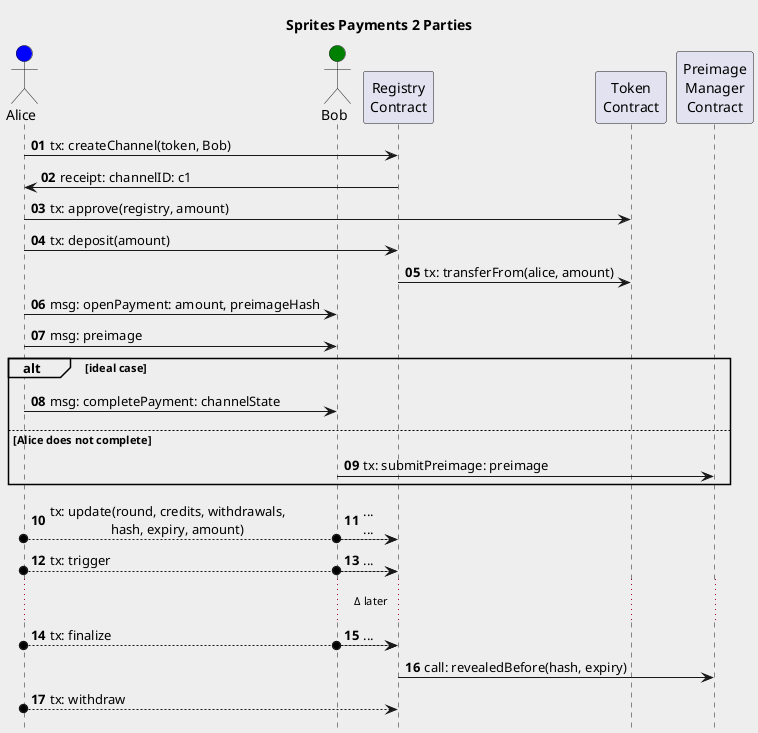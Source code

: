 @startuml
!pragma teoz true

skinparam backgroundColor #EEEEEE
hide footbox
autonumber "<b>00"
actor Alice #blue
actor Bob #green
participant Registry as "Registry\nContract"
participant Token as "Token\nContract"
participant PM as "Preimage\nManager\nContract"

title : Sprites Payments 2 Parties

Alice   -> Registry: tx: createChannel(token, Bob)
Registry -> Alice: receipt: channelID: c1

Alice -> Token: tx: approve(registry, amount)
Alice -> Registry: tx: deposit(amount)
Registry -> Token: tx: transferFrom(alice, amount)

Alice   -> Bob: msg: openPayment: amount, preimageHash
Alice   -> Bob: msg: preimage

alt ideal case
    Alice   -> Bob: msg: completePayment: channelState
else Alice does not complete
    Bob -> PM: tx: submitPreimage: preimage
end

Alice o--> Registry: tx: update(round, credits, withdrawals, \n                  hash, expiry, amount)

& Bob o--> Registry:  ... \n...

Alice o--> Registry: tx: trigger

& Bob o--> Registry:  ...

... Δ later...

Alice o--> Registry: tx: finalize
& Bob o--> Registry:  ...

Registry -> PM: call: revealedBefore(hash, expiry)

Alice o--> Registry: tx: withdraw

@enduml
